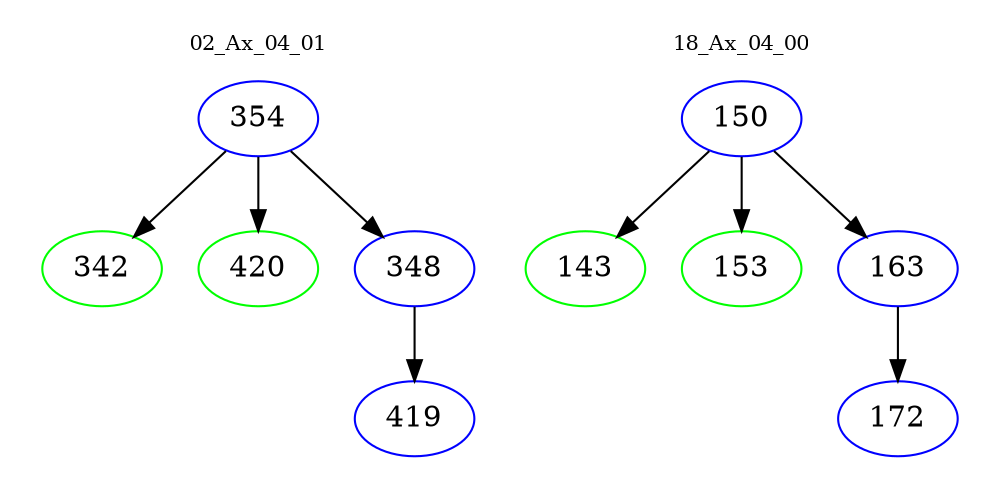 digraph{
subgraph cluster_0 {
color = white
label = "02_Ax_04_01";
fontsize=10;
T0_354 [label="354", color="blue"]
T0_354 -> T0_342 [color="black"]
T0_342 [label="342", color="green"]
T0_354 -> T0_420 [color="black"]
T0_420 [label="420", color="green"]
T0_354 -> T0_348 [color="black"]
T0_348 [label="348", color="blue"]
T0_348 -> T0_419 [color="black"]
T0_419 [label="419", color="blue"]
}
subgraph cluster_1 {
color = white
label = "18_Ax_04_00";
fontsize=10;
T1_150 [label="150", color="blue"]
T1_150 -> T1_143 [color="black"]
T1_143 [label="143", color="green"]
T1_150 -> T1_153 [color="black"]
T1_153 [label="153", color="green"]
T1_150 -> T1_163 [color="black"]
T1_163 [label="163", color="blue"]
T1_163 -> T1_172 [color="black"]
T1_172 [label="172", color="blue"]
}
}
